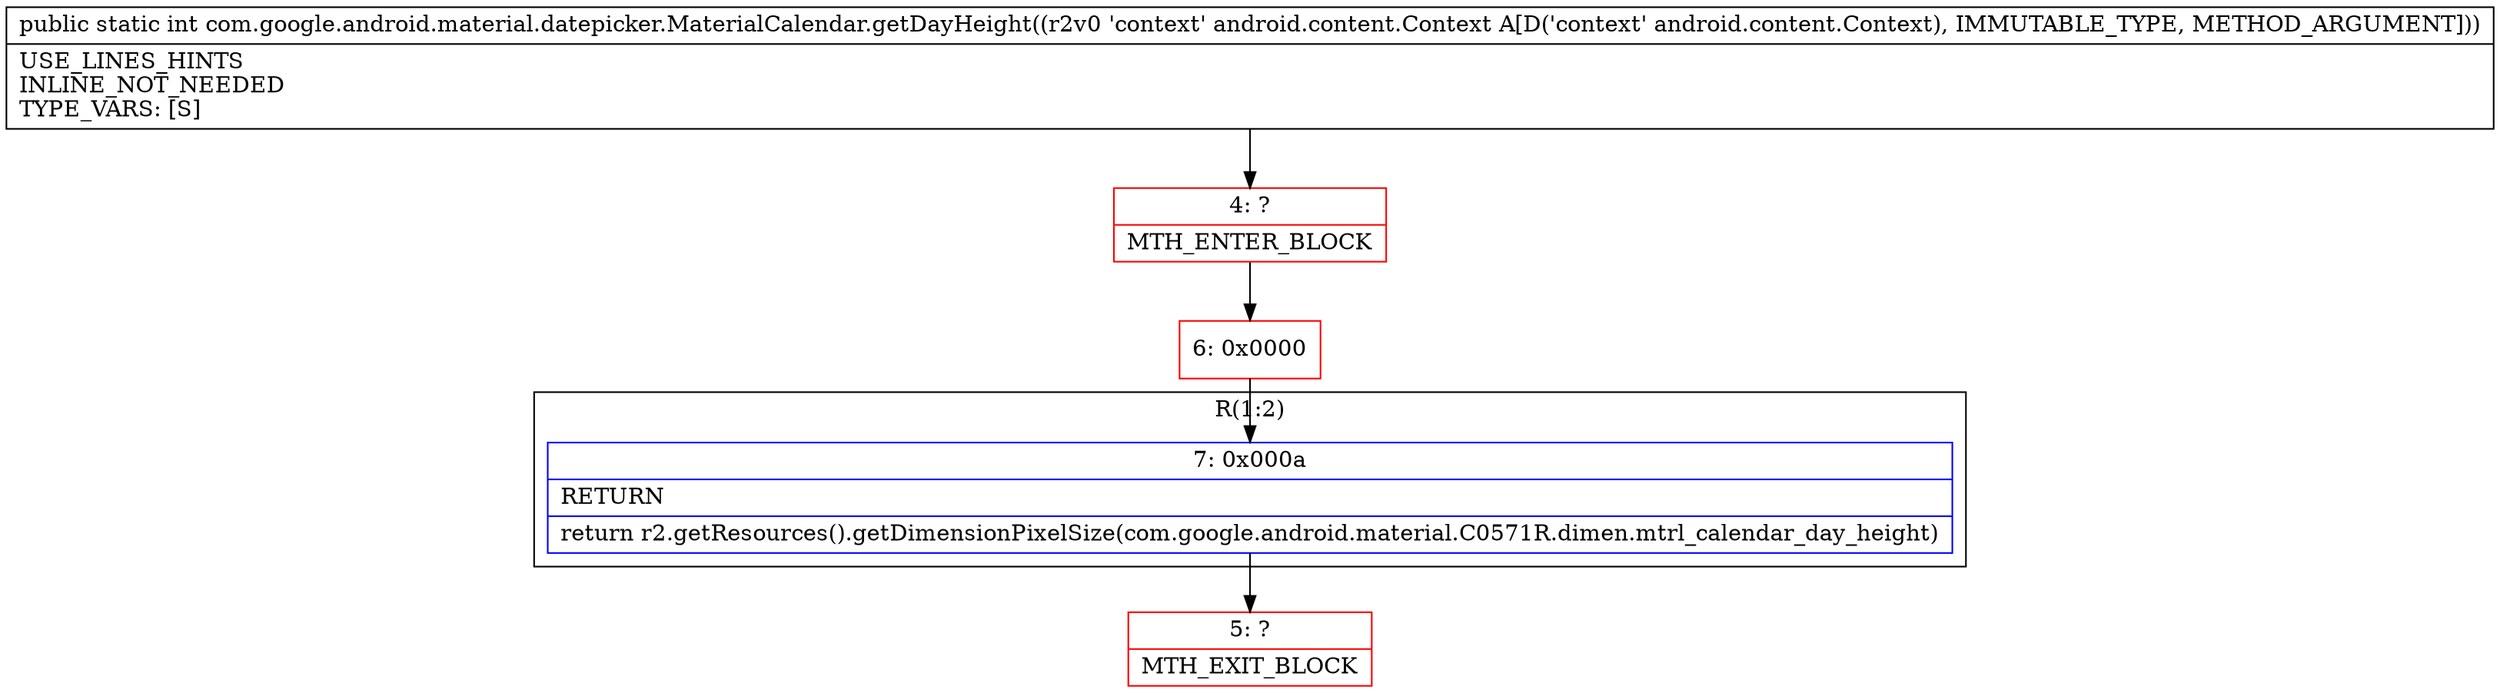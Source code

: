 digraph "CFG forcom.google.android.material.datepicker.MaterialCalendar.getDayHeight(Landroid\/content\/Context;)I" {
subgraph cluster_Region_2016810883 {
label = "R(1:2)";
node [shape=record,color=blue];
Node_7 [shape=record,label="{7\:\ 0x000a|RETURN\l|return r2.getResources().getDimensionPixelSize(com.google.android.material.C0571R.dimen.mtrl_calendar_day_height)\l}"];
}
Node_4 [shape=record,color=red,label="{4\:\ ?|MTH_ENTER_BLOCK\l}"];
Node_6 [shape=record,color=red,label="{6\:\ 0x0000}"];
Node_5 [shape=record,color=red,label="{5\:\ ?|MTH_EXIT_BLOCK\l}"];
MethodNode[shape=record,label="{public static int com.google.android.material.datepicker.MaterialCalendar.getDayHeight((r2v0 'context' android.content.Context A[D('context' android.content.Context), IMMUTABLE_TYPE, METHOD_ARGUMENT]))  | USE_LINES_HINTS\lINLINE_NOT_NEEDED\lTYPE_VARS: [S]\l}"];
MethodNode -> Node_4;Node_7 -> Node_5;
Node_4 -> Node_6;
Node_6 -> Node_7;
}

